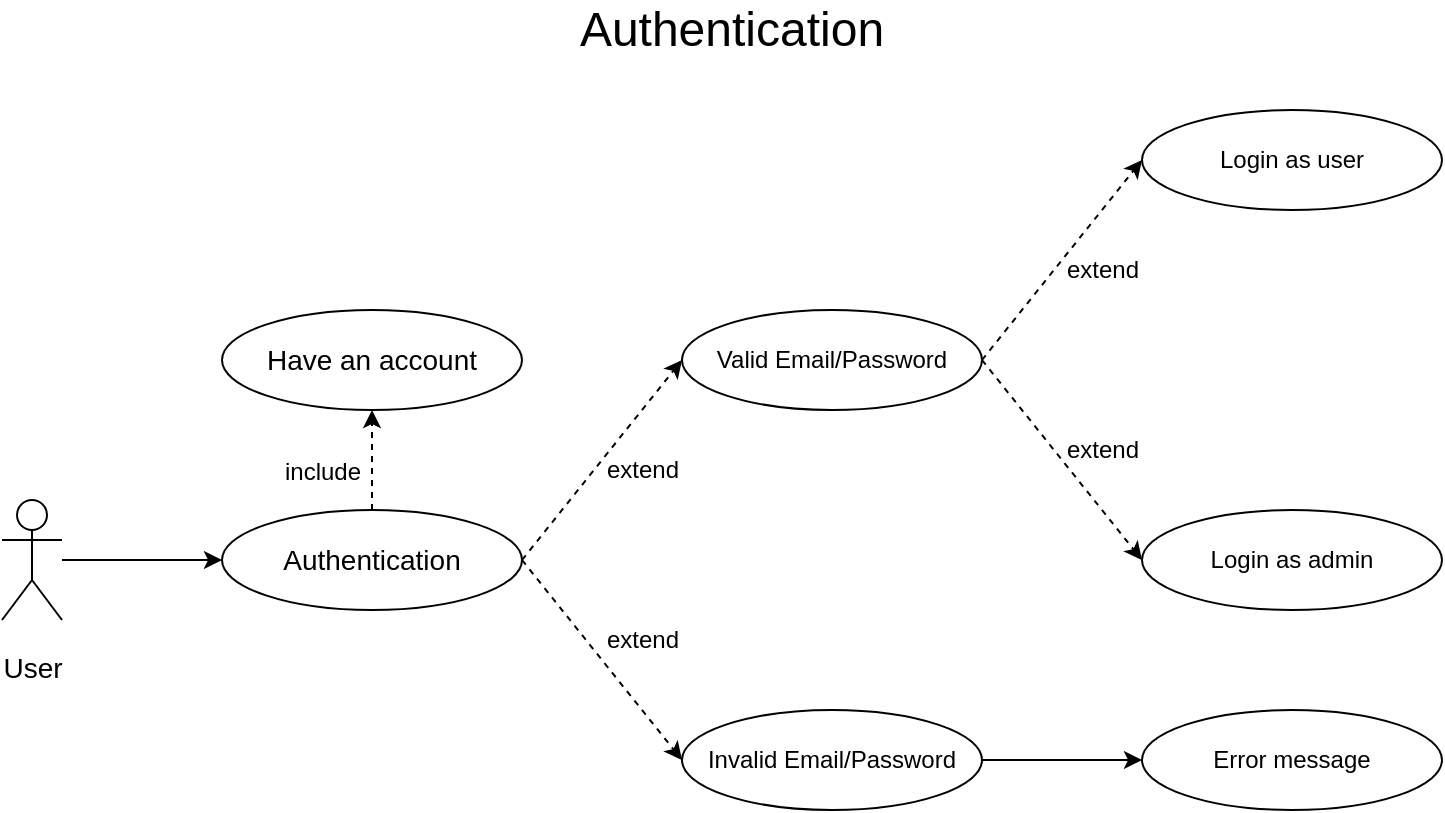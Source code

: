 <mxfile>
    <diagram id="M8V--3wiIK2i_CJBmR-f" name="Page-1">
        <mxGraphModel dx="1058" dy="787" grid="1" gridSize="10" guides="1" tooltips="1" connect="1" arrows="1" fold="1" page="1" pageScale="1" pageWidth="850" pageHeight="1100" math="0" shadow="0">
            <root>
                <mxCell id="0"/>
                <mxCell id="1" parent="0"/>
                <mxCell id="2" value="Authentication" style="text;strokeColor=none;align=center;fillColor=none;html=1;verticalAlign=middle;whiteSpace=wrap;rounded=0;fontSize=24;" vertex="1" parent="1">
                    <mxGeometry x="340" width="170" height="30" as="geometry"/>
                </mxCell>
                <mxCell id="5" style="edgeStyle=none;html=1;entryX=0;entryY=0.5;entryDx=0;entryDy=0;fontSize=14;" edge="1" parent="1" source="3" target="4">
                    <mxGeometry relative="1" as="geometry"/>
                </mxCell>
                <mxCell id="3" value="&lt;font style=&quot;font-size: 14px;&quot;&gt;User&lt;/font&gt;" style="shape=umlActor;verticalLabelPosition=bottom;verticalAlign=top;html=1;outlineConnect=0;fontSize=24;" vertex="1" parent="1">
                    <mxGeometry x="60" y="250" width="30" height="60" as="geometry"/>
                </mxCell>
                <mxCell id="9" style="edgeStyle=none;html=1;entryX=0.5;entryY=1;entryDx=0;entryDy=0;fontSize=14;dashed=1;" edge="1" parent="1" source="4" target="7">
                    <mxGeometry relative="1" as="geometry"/>
                </mxCell>
                <mxCell id="19" style="edgeStyle=none;html=1;entryX=0;entryY=0.5;entryDx=0;entryDy=0;dashed=1;fontSize=12;exitX=1;exitY=0.5;exitDx=0;exitDy=0;" edge="1" parent="1" source="4" target="15">
                    <mxGeometry relative="1" as="geometry"/>
                </mxCell>
                <mxCell id="20" style="edgeStyle=none;html=1;entryX=0;entryY=0.5;entryDx=0;entryDy=0;dashed=1;fontSize=12;exitX=1;exitY=0.5;exitDx=0;exitDy=0;" edge="1" parent="1" source="4" target="17">
                    <mxGeometry relative="1" as="geometry"/>
                </mxCell>
                <mxCell id="4" value="Authentication" style="ellipse;whiteSpace=wrap;html=1;fontSize=14;" vertex="1" parent="1">
                    <mxGeometry x="170" y="255" width="150" height="50" as="geometry"/>
                </mxCell>
                <mxCell id="7" value="Have an account" style="ellipse;whiteSpace=wrap;html=1;fontSize=14;" vertex="1" parent="1">
                    <mxGeometry x="170" y="155" width="150" height="50" as="geometry"/>
                </mxCell>
                <mxCell id="10" value="&lt;font style=&quot;font-size: 12px;&quot;&gt;include&lt;/font&gt;" style="text;html=1;align=center;verticalAlign=middle;resizable=0;points=[];autosize=1;strokeColor=none;fillColor=none;fontSize=14;rotation=0;" vertex="1" parent="1">
                    <mxGeometry x="190" y="220" width="60" height="30" as="geometry"/>
                </mxCell>
                <mxCell id="28" style="edgeStyle=none;html=1;exitX=1;exitY=0.5;exitDx=0;exitDy=0;entryX=0;entryY=0.5;entryDx=0;entryDy=0;fontSize=12;dashed=1;" edge="1" parent="1" source="15" target="27">
                    <mxGeometry relative="1" as="geometry"/>
                </mxCell>
                <mxCell id="30" style="edgeStyle=none;html=1;entryX=0;entryY=0.5;entryDx=0;entryDy=0;fontSize=12;exitX=1;exitY=0.5;exitDx=0;exitDy=0;dashed=1;" edge="1" parent="1" source="15" target="29">
                    <mxGeometry relative="1" as="geometry"/>
                </mxCell>
                <mxCell id="15" value="Valid Email/Password" style="ellipse;whiteSpace=wrap;html=1;fontSize=12;" vertex="1" parent="1">
                    <mxGeometry x="400" y="155" width="150" height="50" as="geometry"/>
                </mxCell>
                <mxCell id="26" style="edgeStyle=none;html=1;entryX=0;entryY=0.5;entryDx=0;entryDy=0;fontSize=12;" edge="1" parent="1" source="17" target="25">
                    <mxGeometry relative="1" as="geometry"/>
                </mxCell>
                <mxCell id="17" value="Invalid Email/Password" style="ellipse;whiteSpace=wrap;html=1;fontSize=12;" vertex="1" parent="1">
                    <mxGeometry x="400" y="355" width="150" height="50" as="geometry"/>
                </mxCell>
                <mxCell id="21" value="extend" style="text;html=1;align=center;verticalAlign=middle;resizable=0;points=[];autosize=1;strokeColor=none;fillColor=none;fontSize=12;rotation=0;" vertex="1" parent="1">
                    <mxGeometry x="350" y="220" width="60" height="30" as="geometry"/>
                </mxCell>
                <mxCell id="22" value="extend" style="text;html=1;align=center;verticalAlign=middle;resizable=0;points=[];autosize=1;strokeColor=none;fillColor=none;fontSize=12;rotation=0;" vertex="1" parent="1">
                    <mxGeometry x="350" y="305" width="60" height="30" as="geometry"/>
                </mxCell>
                <mxCell id="25" value="Error message" style="ellipse;whiteSpace=wrap;html=1;fontSize=12;" vertex="1" parent="1">
                    <mxGeometry x="630" y="355" width="150" height="50" as="geometry"/>
                </mxCell>
                <mxCell id="27" value="Login as admin" style="ellipse;whiteSpace=wrap;html=1;fontSize=12;" vertex="1" parent="1">
                    <mxGeometry x="630" y="255" width="150" height="50" as="geometry"/>
                </mxCell>
                <mxCell id="29" value="Login as user" style="ellipse;whiteSpace=wrap;html=1;fontSize=12;" vertex="1" parent="1">
                    <mxGeometry x="630" y="55" width="150" height="50" as="geometry"/>
                </mxCell>
                <mxCell id="31" value="extend" style="text;html=1;align=center;verticalAlign=middle;resizable=0;points=[];autosize=1;strokeColor=none;fillColor=none;fontSize=12;rotation=0;" vertex="1" parent="1">
                    <mxGeometry x="580" y="120" width="60" height="30" as="geometry"/>
                </mxCell>
                <mxCell id="32" value="extend" style="text;html=1;align=center;verticalAlign=middle;resizable=0;points=[];autosize=1;strokeColor=none;fillColor=none;fontSize=12;rotation=0;" vertex="1" parent="1">
                    <mxGeometry x="580" y="210" width="60" height="30" as="geometry"/>
                </mxCell>
            </root>
        </mxGraphModel>
    </diagram>
</mxfile>